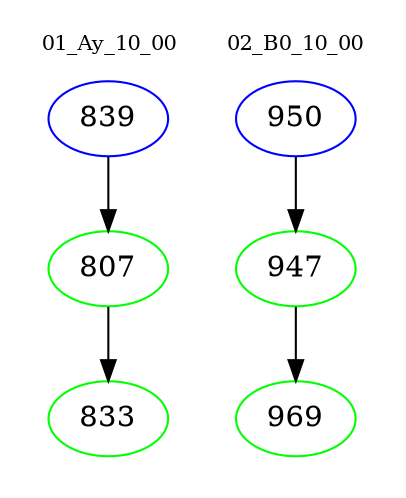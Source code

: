 digraph{
subgraph cluster_0 {
color = white
label = "01_Ay_10_00";
fontsize=10;
T0_839 [label="839", color="blue"]
T0_839 -> T0_807 [color="black"]
T0_807 [label="807", color="green"]
T0_807 -> T0_833 [color="black"]
T0_833 [label="833", color="green"]
}
subgraph cluster_1 {
color = white
label = "02_B0_10_00";
fontsize=10;
T1_950 [label="950", color="blue"]
T1_950 -> T1_947 [color="black"]
T1_947 [label="947", color="green"]
T1_947 -> T1_969 [color="black"]
T1_969 [label="969", color="green"]
}
}
